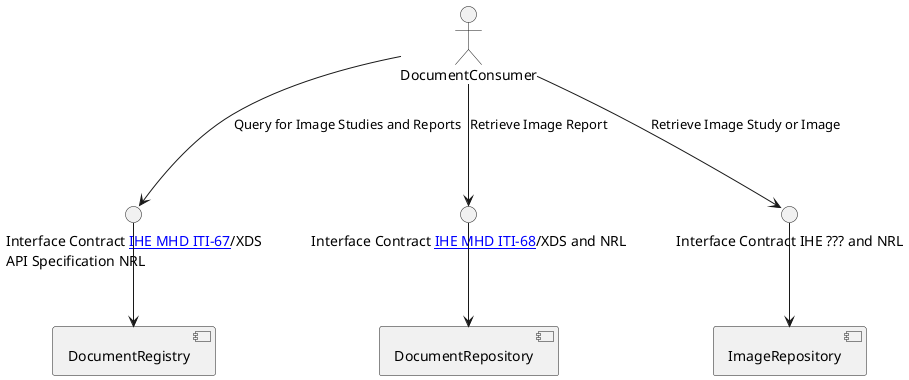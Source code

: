 @startuml



actor DocumentConsumer





component DocumentRegistry
component DocumentRepository
component ImageRepository

interface "Interface Contract [[CapabilityStatement-NHSE-CIC-8-MHD.html IHE MHD ITI-67]]/XDS\nAPI Specification NRL" as IC
interface "Interface Contract [[https://profiles.ihe.net/ITI/MHD/ITI-68.html IHE MHD ITI-68]]/XDS and NRL" as IC2
interface "Interface Contract IHE ??? and NRL" as IC3

DocumentConsumer --> IC : Query for Image Studies and Reports
IC --> DocumentRegistry
DocumentConsumer --> IC2  : Retrieve Image Report
IC2 --> DocumentRepository
DocumentConsumer --> IC3 : Retrieve Image Study or Image
IC3 --> ImageRepository


@enduml

